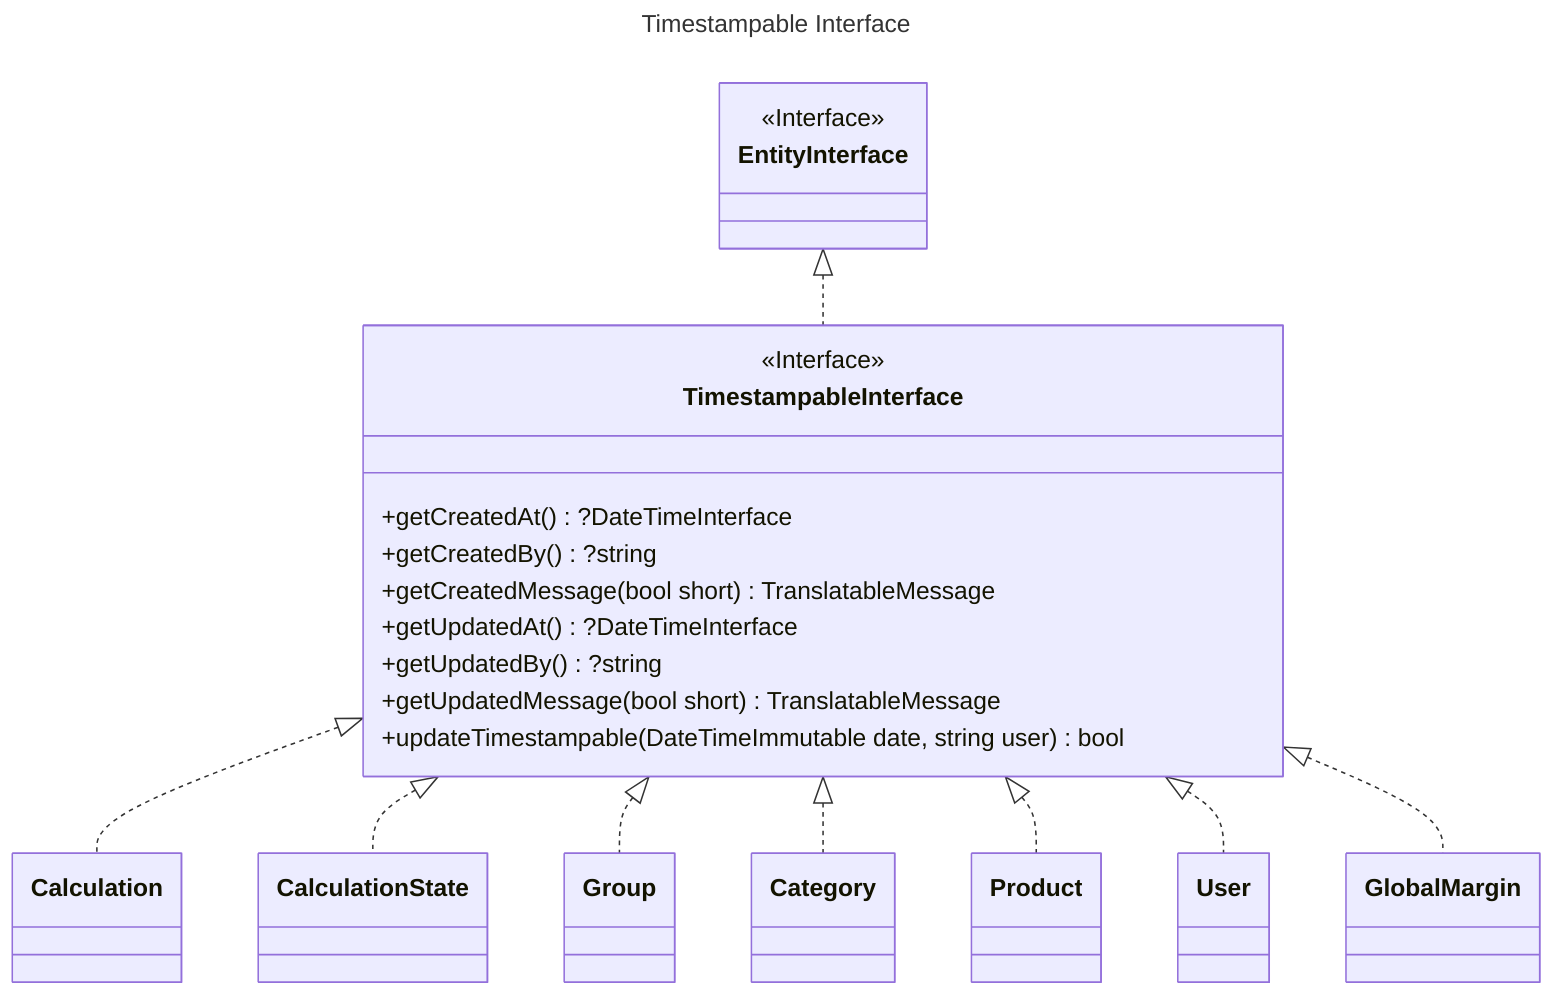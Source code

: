 ---
title: Timestampable Interface
---

classDiagram
    direction TB

    class EntityInterface {
        <<Interface>>
    }

    class TimestampableInterface {
        <<Interface>>
        +getCreatedAt() ?DateTimeInterface
        +getCreatedBy() ?string
        +getCreatedMessage(bool short) TranslatableMessage
        +getUpdatedAt() ?DateTimeInterface
        +getUpdatedBy() ?string
        +getUpdatedMessage(bool short) TranslatableMessage
        +updateTimestampable(DateTimeImmutable date, string user) bool
    }

    EntityInterface <|.. TimestampableInterface
    TimestampableInterface <|.. Calculation
    TimestampableInterface <|.. CalculationState
    TimestampableInterface <|.. Group
    TimestampableInterface <|.. Category
    TimestampableInterface <|.. Product
    TimestampableInterface <|.. User
    TimestampableInterface <|.. GlobalMargin

    click EntityInterface call nodeCallback()
    click Calculation call nodeCallback()
    click CalculationState call nodeCallback()
    click Group call nodeCallback()
    click Category call nodeCallback()
    click Product call nodeCallback()
    click User call nodeCallback()
    click GlobalMargin call nodeCallback()